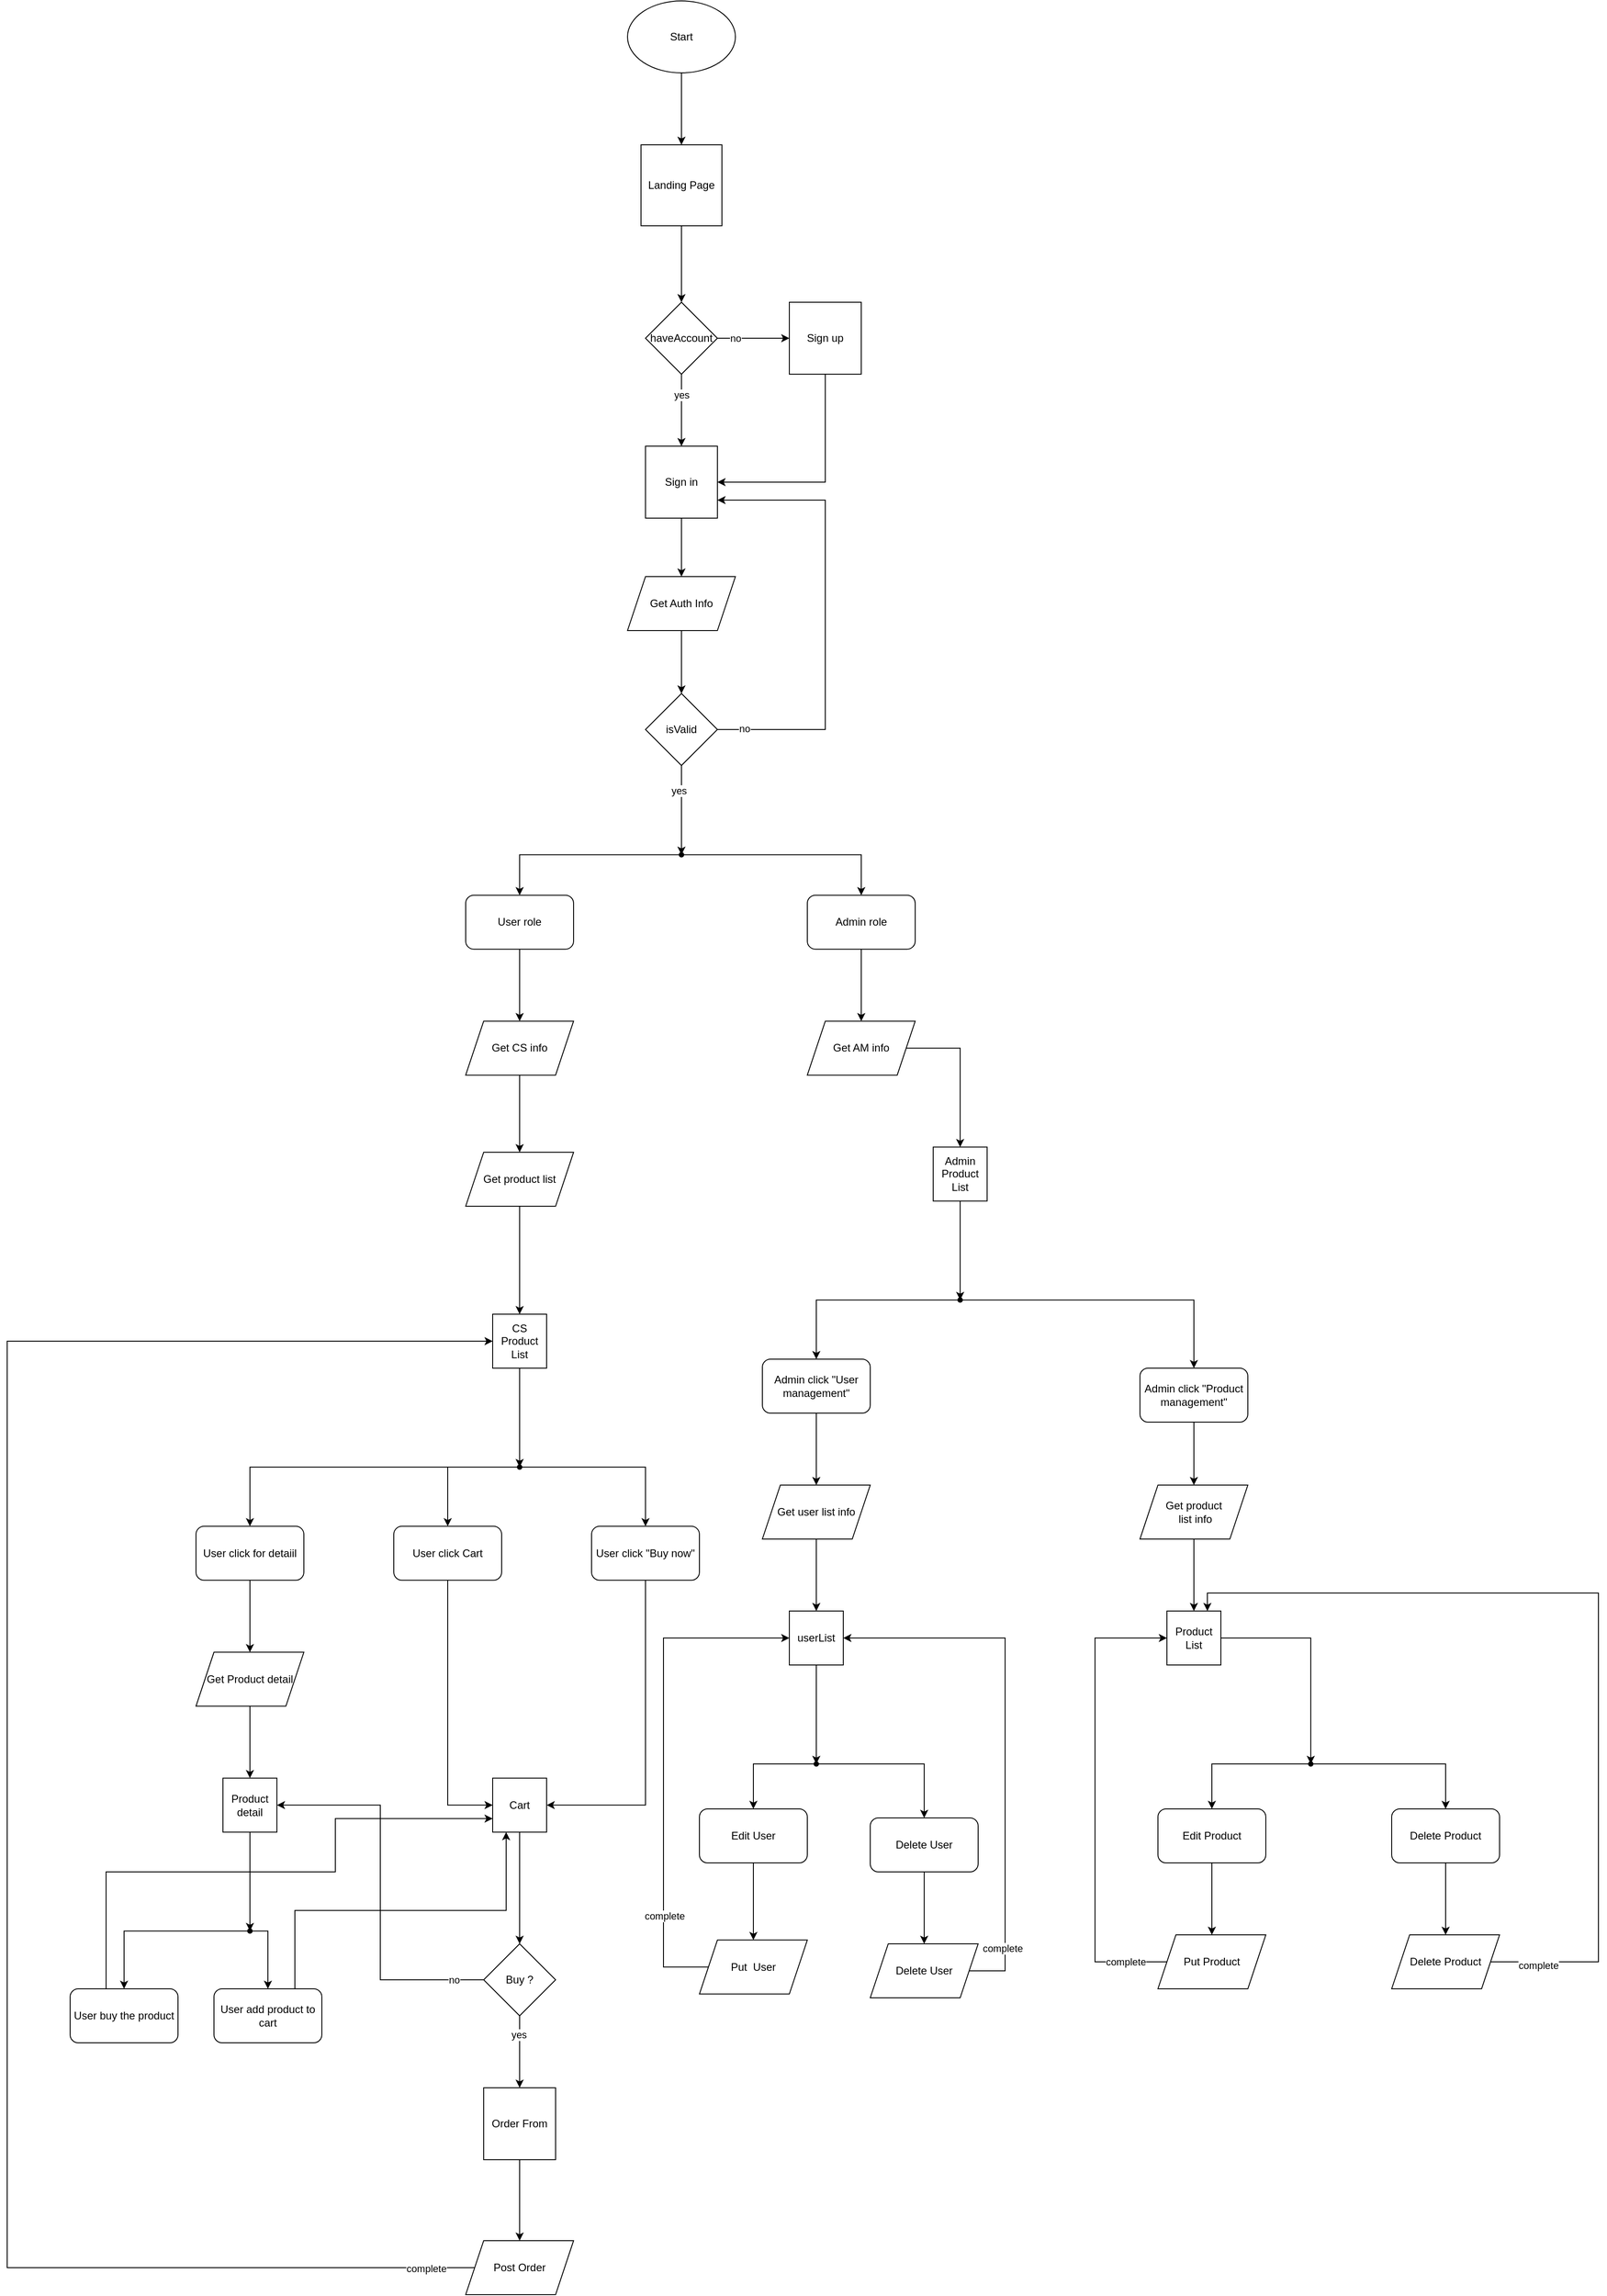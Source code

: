 <mxfile version="21.6.9" type="github">
  <diagram id="C5RBs43oDa-KdzZeNtuy" name="Page-1">
    <mxGraphModel dx="3760" dy="1613" grid="1" gridSize="10" guides="1" tooltips="1" connect="1" arrows="1" fold="1" page="1" pageScale="1" pageWidth="827" pageHeight="1169" math="0" shadow="0">
      <root>
        <mxCell id="WIyWlLk6GJQsqaUBKTNV-0" />
        <mxCell id="WIyWlLk6GJQsqaUBKTNV-1" parent="WIyWlLk6GJQsqaUBKTNV-0" />
        <mxCell id="byHmETt_M6u5Pi3XQ0Mt-25" style="edgeStyle=orthogonalEdgeStyle;rounded=0;orthogonalLoop=1;jettySize=auto;html=1;entryX=0.5;entryY=0;entryDx=0;entryDy=0;" edge="1" parent="WIyWlLk6GJQsqaUBKTNV-1" source="byHmETt_M6u5Pi3XQ0Mt-10" target="byHmETt_M6u5Pi3XQ0Mt-22">
          <mxGeometry relative="1" as="geometry" />
        </mxCell>
        <mxCell id="byHmETt_M6u5Pi3XQ0Mt-10" value="Start" style="ellipse;whiteSpace=wrap;html=1;" vertex="1" parent="WIyWlLk6GJQsqaUBKTNV-1">
          <mxGeometry x="310" width="120" height="80" as="geometry" />
        </mxCell>
        <mxCell id="byHmETt_M6u5Pi3XQ0Mt-85" value="" style="edgeStyle=orthogonalEdgeStyle;rounded=0;orthogonalLoop=1;jettySize=auto;html=1;" edge="1" parent="WIyWlLk6GJQsqaUBKTNV-1" source="byHmETt_M6u5Pi3XQ0Mt-22" target="byHmETt_M6u5Pi3XQ0Mt-84">
          <mxGeometry relative="1" as="geometry" />
        </mxCell>
        <mxCell id="byHmETt_M6u5Pi3XQ0Mt-22" value="Landing Page" style="whiteSpace=wrap;html=1;aspect=fixed;" vertex="1" parent="WIyWlLk6GJQsqaUBKTNV-1">
          <mxGeometry x="325" y="160" width="90" height="90" as="geometry" />
        </mxCell>
        <mxCell id="byHmETt_M6u5Pi3XQ0Mt-84" value="haveAccount" style="rhombus;whiteSpace=wrap;html=1;" vertex="1" parent="WIyWlLk6GJQsqaUBKTNV-1">
          <mxGeometry x="330" y="335" width="80" height="80" as="geometry" />
        </mxCell>
        <mxCell id="byHmETt_M6u5Pi3XQ0Mt-97" style="edgeStyle=orthogonalEdgeStyle;rounded=0;orthogonalLoop=1;jettySize=auto;html=1;entryX=1;entryY=0.5;entryDx=0;entryDy=0;" edge="1" parent="WIyWlLk6GJQsqaUBKTNV-1" source="byHmETt_M6u5Pi3XQ0Mt-88" target="byHmETt_M6u5Pi3XQ0Mt-94">
          <mxGeometry relative="1" as="geometry">
            <mxPoint x="530.0" y="540" as="targetPoint" />
            <Array as="points">
              <mxPoint x="530" y="535" />
            </Array>
          </mxGeometry>
        </mxCell>
        <mxCell id="byHmETt_M6u5Pi3XQ0Mt-88" value="Sign up" style="whiteSpace=wrap;html=1;aspect=fixed;" vertex="1" parent="WIyWlLk6GJQsqaUBKTNV-1">
          <mxGeometry x="490" y="335" width="80" height="80" as="geometry" />
        </mxCell>
        <mxCell id="byHmETt_M6u5Pi3XQ0Mt-89" value="" style="edgeStyle=orthogonalEdgeStyle;rounded=0;orthogonalLoop=1;jettySize=auto;html=1;" edge="1" parent="WIyWlLk6GJQsqaUBKTNV-1" source="byHmETt_M6u5Pi3XQ0Mt-84" target="byHmETt_M6u5Pi3XQ0Mt-88">
          <mxGeometry relative="1" as="geometry" />
        </mxCell>
        <mxCell id="byHmETt_M6u5Pi3XQ0Mt-90" value="no" style="edgeLabel;html=1;align=center;verticalAlign=middle;resizable=0;points=[];" vertex="1" connectable="0" parent="byHmETt_M6u5Pi3XQ0Mt-89">
          <mxGeometry x="-0.505" relative="1" as="geometry">
            <mxPoint as="offset" />
          </mxGeometry>
        </mxCell>
        <mxCell id="byHmETt_M6u5Pi3XQ0Mt-100" value="" style="edgeStyle=orthogonalEdgeStyle;rounded=0;orthogonalLoop=1;jettySize=auto;html=1;" edge="1" parent="WIyWlLk6GJQsqaUBKTNV-1" source="byHmETt_M6u5Pi3XQ0Mt-112" target="byHmETt_M6u5Pi3XQ0Mt-99">
          <mxGeometry relative="1" as="geometry" />
        </mxCell>
        <mxCell id="byHmETt_M6u5Pi3XQ0Mt-94" value="Sign in" style="whiteSpace=wrap;html=1;aspect=fixed;" vertex="1" parent="WIyWlLk6GJQsqaUBKTNV-1">
          <mxGeometry x="330" y="495" width="80" height="80" as="geometry" />
        </mxCell>
        <mxCell id="byHmETt_M6u5Pi3XQ0Mt-95" value="" style="edgeStyle=orthogonalEdgeStyle;rounded=0;orthogonalLoop=1;jettySize=auto;html=1;" edge="1" parent="WIyWlLk6GJQsqaUBKTNV-1" source="byHmETt_M6u5Pi3XQ0Mt-84" target="byHmETt_M6u5Pi3XQ0Mt-94">
          <mxGeometry relative="1" as="geometry" />
        </mxCell>
        <mxCell id="byHmETt_M6u5Pi3XQ0Mt-96" value="yes" style="edgeLabel;html=1;align=center;verticalAlign=middle;resizable=0;points=[];" vertex="1" connectable="0" parent="byHmETt_M6u5Pi3XQ0Mt-95">
          <mxGeometry x="-0.442" relative="1" as="geometry">
            <mxPoint as="offset" />
          </mxGeometry>
        </mxCell>
        <mxCell id="byHmETt_M6u5Pi3XQ0Mt-101" style="edgeStyle=orthogonalEdgeStyle;rounded=0;orthogonalLoop=1;jettySize=auto;html=1;entryX=1;entryY=0.75;entryDx=0;entryDy=0;" edge="1" parent="WIyWlLk6GJQsqaUBKTNV-1" source="byHmETt_M6u5Pi3XQ0Mt-99" target="byHmETt_M6u5Pi3XQ0Mt-94">
          <mxGeometry relative="1" as="geometry">
            <Array as="points">
              <mxPoint x="530" y="810" />
              <mxPoint x="530" y="555" />
            </Array>
          </mxGeometry>
        </mxCell>
        <mxCell id="byHmETt_M6u5Pi3XQ0Mt-102" value="no" style="edgeLabel;html=1;align=center;verticalAlign=middle;resizable=0;points=[];" vertex="1" connectable="0" parent="byHmETt_M6u5Pi3XQ0Mt-101">
          <mxGeometry x="-0.511" y="-3" relative="1" as="geometry">
            <mxPoint x="-93" as="offset" />
          </mxGeometry>
        </mxCell>
        <mxCell id="byHmETt_M6u5Pi3XQ0Mt-105" value="" style="edgeStyle=orthogonalEdgeStyle;rounded=0;orthogonalLoop=1;jettySize=auto;html=1;" edge="1" parent="WIyWlLk6GJQsqaUBKTNV-1" source="byHmETt_M6u5Pi3XQ0Mt-99" target="byHmETt_M6u5Pi3XQ0Mt-104">
          <mxGeometry relative="1" as="geometry" />
        </mxCell>
        <mxCell id="byHmETt_M6u5Pi3XQ0Mt-106" value="yes" style="edgeLabel;html=1;align=center;verticalAlign=middle;resizable=0;points=[];" vertex="1" connectable="0" parent="byHmETt_M6u5Pi3XQ0Mt-105">
          <mxGeometry x="-0.446" y="-3" relative="1" as="geometry">
            <mxPoint as="offset" />
          </mxGeometry>
        </mxCell>
        <mxCell id="byHmETt_M6u5Pi3XQ0Mt-99" value="isValid" style="rhombus;whiteSpace=wrap;html=1;rounded=0;" vertex="1" parent="WIyWlLk6GJQsqaUBKTNV-1">
          <mxGeometry x="330" y="770" width="80" height="80" as="geometry" />
        </mxCell>
        <mxCell id="byHmETt_M6u5Pi3XQ0Mt-108" value="" style="edgeStyle=orthogonalEdgeStyle;rounded=0;orthogonalLoop=1;jettySize=auto;html=1;" edge="1" parent="WIyWlLk6GJQsqaUBKTNV-1" source="byHmETt_M6u5Pi3XQ0Mt-104" target="byHmETt_M6u5Pi3XQ0Mt-107">
          <mxGeometry relative="1" as="geometry" />
        </mxCell>
        <mxCell id="byHmETt_M6u5Pi3XQ0Mt-110" value="" style="edgeStyle=orthogonalEdgeStyle;rounded=0;orthogonalLoop=1;jettySize=auto;html=1;" edge="1" parent="WIyWlLk6GJQsqaUBKTNV-1" source="byHmETt_M6u5Pi3XQ0Mt-104" target="byHmETt_M6u5Pi3XQ0Mt-109">
          <mxGeometry relative="1" as="geometry" />
        </mxCell>
        <mxCell id="byHmETt_M6u5Pi3XQ0Mt-104" value="" style="shape=waypoint;sketch=0;size=6;pointerEvents=1;points=[];fillColor=default;resizable=0;rotatable=0;perimeter=centerPerimeter;snapToPoint=1;" vertex="1" parent="WIyWlLk6GJQsqaUBKTNV-1">
          <mxGeometry x="360" y="939.21" width="20" height="20" as="geometry" />
        </mxCell>
        <mxCell id="byHmETt_M6u5Pi3XQ0Mt-120" value="" style="edgeStyle=orthogonalEdgeStyle;rounded=0;orthogonalLoop=1;jettySize=auto;html=1;" edge="1" parent="WIyWlLk6GJQsqaUBKTNV-1" source="byHmETt_M6u5Pi3XQ0Mt-107" target="byHmETt_M6u5Pi3XQ0Mt-119">
          <mxGeometry relative="1" as="geometry" />
        </mxCell>
        <mxCell id="byHmETt_M6u5Pi3XQ0Mt-107" value="Admin role" style="rounded=1;whiteSpace=wrap;html=1;sketch=0;" vertex="1" parent="WIyWlLk6GJQsqaUBKTNV-1">
          <mxGeometry x="510" y="994.21" width="120" height="60" as="geometry" />
        </mxCell>
        <mxCell id="byHmETt_M6u5Pi3XQ0Mt-114" value="" style="edgeStyle=orthogonalEdgeStyle;rounded=0;orthogonalLoop=1;jettySize=auto;html=1;" edge="1" parent="WIyWlLk6GJQsqaUBKTNV-1" source="byHmETt_M6u5Pi3XQ0Mt-109" target="byHmETt_M6u5Pi3XQ0Mt-113">
          <mxGeometry relative="1" as="geometry" />
        </mxCell>
        <mxCell id="byHmETt_M6u5Pi3XQ0Mt-109" value="User role" style="rounded=1;whiteSpace=wrap;html=1;sketch=0;" vertex="1" parent="WIyWlLk6GJQsqaUBKTNV-1">
          <mxGeometry x="130" y="994.21" width="120" height="60" as="geometry" />
        </mxCell>
        <mxCell id="byHmETt_M6u5Pi3XQ0Mt-111" value="" style="edgeStyle=orthogonalEdgeStyle;rounded=0;orthogonalLoop=1;jettySize=auto;html=1;" edge="1" parent="WIyWlLk6GJQsqaUBKTNV-1" source="byHmETt_M6u5Pi3XQ0Mt-94" target="byHmETt_M6u5Pi3XQ0Mt-112">
          <mxGeometry relative="1" as="geometry">
            <mxPoint x="370" y="575" as="sourcePoint" />
            <mxPoint x="370" y="655" as="targetPoint" />
          </mxGeometry>
        </mxCell>
        <mxCell id="byHmETt_M6u5Pi3XQ0Mt-112" value="Get Auth Info" style="shape=parallelogram;perimeter=parallelogramPerimeter;whiteSpace=wrap;html=1;fixedSize=1;rounded=0;" vertex="1" parent="WIyWlLk6GJQsqaUBKTNV-1">
          <mxGeometry x="310" y="640" width="120" height="60" as="geometry" />
        </mxCell>
        <mxCell id="byHmETt_M6u5Pi3XQ0Mt-116" value="" style="edgeStyle=orthogonalEdgeStyle;rounded=0;orthogonalLoop=1;jettySize=auto;html=1;entryX=0.5;entryY=0;entryDx=0;entryDy=0;" edge="1" parent="WIyWlLk6GJQsqaUBKTNV-1" source="byHmETt_M6u5Pi3XQ0Mt-113" target="byHmETt_M6u5Pi3XQ0Mt-152">
          <mxGeometry relative="1" as="geometry">
            <mxPoint x="190.0" y="1274.21" as="targetPoint" />
          </mxGeometry>
        </mxCell>
        <mxCell id="byHmETt_M6u5Pi3XQ0Mt-113" value="Get CS info" style="shape=parallelogram;perimeter=parallelogramPerimeter;whiteSpace=wrap;html=1;fixedSize=1;rounded=0;sketch=0;" vertex="1" parent="WIyWlLk6GJQsqaUBKTNV-1">
          <mxGeometry x="130" y="1134.21" width="120" height="60" as="geometry" />
        </mxCell>
        <mxCell id="byHmETt_M6u5Pi3XQ0Mt-125" value="" style="edgeStyle=orthogonalEdgeStyle;rounded=0;orthogonalLoop=1;jettySize=auto;html=1;" edge="1" parent="WIyWlLk6GJQsqaUBKTNV-1" source="byHmETt_M6u5Pi3XQ0Mt-117" target="byHmETt_M6u5Pi3XQ0Mt-124">
          <mxGeometry relative="1" as="geometry" />
        </mxCell>
        <mxCell id="byHmETt_M6u5Pi3XQ0Mt-117" value="CS Product List" style="whiteSpace=wrap;html=1;aspect=fixed;" vertex="1" parent="WIyWlLk6GJQsqaUBKTNV-1">
          <mxGeometry x="160" y="1460" width="60" height="60" as="geometry" />
        </mxCell>
        <mxCell id="byHmETt_M6u5Pi3XQ0Mt-118" value="" style="edgeStyle=orthogonalEdgeStyle;rounded=0;orthogonalLoop=1;jettySize=auto;html=1;" edge="1" parent="WIyWlLk6GJQsqaUBKTNV-1" source="byHmETt_M6u5Pi3XQ0Mt-152" target="byHmETt_M6u5Pi3XQ0Mt-117">
          <mxGeometry relative="1" as="geometry" />
        </mxCell>
        <mxCell id="byHmETt_M6u5Pi3XQ0Mt-119" value="Get AM info" style="shape=parallelogram;perimeter=parallelogramPerimeter;whiteSpace=wrap;html=1;fixedSize=1;rounded=0;sketch=0;" vertex="1" parent="WIyWlLk6GJQsqaUBKTNV-1">
          <mxGeometry x="510" y="1134.21" width="120" height="60" as="geometry" />
        </mxCell>
        <mxCell id="byHmETt_M6u5Pi3XQ0Mt-138" value="" style="edgeStyle=orthogonalEdgeStyle;rounded=0;orthogonalLoop=1;jettySize=auto;html=1;" edge="1" parent="WIyWlLk6GJQsqaUBKTNV-1" source="byHmETt_M6u5Pi3XQ0Mt-121" target="byHmETt_M6u5Pi3XQ0Mt-137">
          <mxGeometry relative="1" as="geometry" />
        </mxCell>
        <mxCell id="byHmETt_M6u5Pi3XQ0Mt-121" value="Admin Product List" style="whiteSpace=wrap;html=1;aspect=fixed;" vertex="1" parent="WIyWlLk6GJQsqaUBKTNV-1">
          <mxGeometry x="650" y="1274.21" width="60" height="60" as="geometry" />
        </mxCell>
        <mxCell id="byHmETt_M6u5Pi3XQ0Mt-122" value="" style="edgeStyle=orthogonalEdgeStyle;rounded=0;orthogonalLoop=1;jettySize=auto;html=1;" edge="1" parent="WIyWlLk6GJQsqaUBKTNV-1" source="byHmETt_M6u5Pi3XQ0Mt-119" target="byHmETt_M6u5Pi3XQ0Mt-121">
          <mxGeometry relative="1" as="geometry" />
        </mxCell>
        <mxCell id="byHmETt_M6u5Pi3XQ0Mt-132" value="" style="edgeStyle=orthogonalEdgeStyle;rounded=0;orthogonalLoop=1;jettySize=auto;html=1;" edge="1" parent="WIyWlLk6GJQsqaUBKTNV-1" source="byHmETt_M6u5Pi3XQ0Mt-124" target="byHmETt_M6u5Pi3XQ0Mt-131">
          <mxGeometry relative="1" as="geometry" />
        </mxCell>
        <mxCell id="byHmETt_M6u5Pi3XQ0Mt-135" value="" style="edgeStyle=orthogonalEdgeStyle;rounded=0;orthogonalLoop=1;jettySize=auto;html=1;" edge="1" parent="WIyWlLk6GJQsqaUBKTNV-1" source="byHmETt_M6u5Pi3XQ0Mt-124" target="byHmETt_M6u5Pi3XQ0Mt-134">
          <mxGeometry relative="1" as="geometry" />
        </mxCell>
        <mxCell id="byHmETt_M6u5Pi3XQ0Mt-124" value="" style="shape=waypoint;sketch=0;size=6;pointerEvents=1;points=[];fillColor=default;resizable=0;rotatable=0;perimeter=centerPerimeter;snapToPoint=1;" vertex="1" parent="WIyWlLk6GJQsqaUBKTNV-1">
          <mxGeometry x="180" y="1620" width="20" height="20" as="geometry" />
        </mxCell>
        <mxCell id="byHmETt_M6u5Pi3XQ0Mt-190" value="" style="edgeStyle=orthogonalEdgeStyle;rounded=0;orthogonalLoop=1;jettySize=auto;html=1;" edge="1" parent="WIyWlLk6GJQsqaUBKTNV-1" source="byHmETt_M6u5Pi3XQ0Mt-128" target="byHmETt_M6u5Pi3XQ0Mt-189">
          <mxGeometry relative="1" as="geometry" />
        </mxCell>
        <mxCell id="byHmETt_M6u5Pi3XQ0Mt-128" value="Cart" style="whiteSpace=wrap;html=1;aspect=fixed;" vertex="1" parent="WIyWlLk6GJQsqaUBKTNV-1">
          <mxGeometry x="160" y="1975.79" width="60" height="60" as="geometry" />
        </mxCell>
        <mxCell id="byHmETt_M6u5Pi3XQ0Mt-133" style="edgeStyle=orthogonalEdgeStyle;rounded=0;orthogonalLoop=1;jettySize=auto;html=1;entryX=0;entryY=0.5;entryDx=0;entryDy=0;" edge="1" parent="WIyWlLk6GJQsqaUBKTNV-1" source="byHmETt_M6u5Pi3XQ0Mt-131" target="byHmETt_M6u5Pi3XQ0Mt-128">
          <mxGeometry relative="1" as="geometry">
            <mxPoint x="-170" y="1735.79" as="targetPoint" />
            <Array as="points">
              <mxPoint x="110" y="2006" />
            </Array>
          </mxGeometry>
        </mxCell>
        <mxCell id="byHmETt_M6u5Pi3XQ0Mt-131" value="User click Cart" style="rounded=1;whiteSpace=wrap;html=1;sketch=0;" vertex="1" parent="WIyWlLk6GJQsqaUBKTNV-1">
          <mxGeometry x="50" y="1695.79" width="120" height="60" as="geometry" />
        </mxCell>
        <mxCell id="byHmETt_M6u5Pi3XQ0Mt-136" style="edgeStyle=orthogonalEdgeStyle;rounded=0;orthogonalLoop=1;jettySize=auto;html=1;entryX=1;entryY=0.5;entryDx=0;entryDy=0;" edge="1" parent="WIyWlLk6GJQsqaUBKTNV-1" source="byHmETt_M6u5Pi3XQ0Mt-134" target="byHmETt_M6u5Pi3XQ0Mt-128">
          <mxGeometry relative="1" as="geometry">
            <Array as="points">
              <mxPoint x="330" y="2006" />
            </Array>
          </mxGeometry>
        </mxCell>
        <mxCell id="byHmETt_M6u5Pi3XQ0Mt-134" value="User click &quot;Buy now&quot;" style="rounded=1;whiteSpace=wrap;html=1;sketch=0;" vertex="1" parent="WIyWlLk6GJQsqaUBKTNV-1">
          <mxGeometry x="270" y="1695.79" width="120" height="60" as="geometry" />
        </mxCell>
        <mxCell id="byHmETt_M6u5Pi3XQ0Mt-140" value="" style="edgeStyle=orthogonalEdgeStyle;rounded=0;orthogonalLoop=1;jettySize=auto;html=1;" edge="1" parent="WIyWlLk6GJQsqaUBKTNV-1" source="byHmETt_M6u5Pi3XQ0Mt-137" target="byHmETt_M6u5Pi3XQ0Mt-139">
          <mxGeometry relative="1" as="geometry" />
        </mxCell>
        <mxCell id="byHmETt_M6u5Pi3XQ0Mt-142" value="" style="edgeStyle=orthogonalEdgeStyle;rounded=0;orthogonalLoop=1;jettySize=auto;html=1;" edge="1" parent="WIyWlLk6GJQsqaUBKTNV-1" source="byHmETt_M6u5Pi3XQ0Mt-137" target="byHmETt_M6u5Pi3XQ0Mt-141">
          <mxGeometry relative="1" as="geometry" />
        </mxCell>
        <mxCell id="byHmETt_M6u5Pi3XQ0Mt-137" value="" style="shape=waypoint;sketch=0;size=6;pointerEvents=1;points=[];fillColor=default;resizable=0;rotatable=0;perimeter=centerPerimeter;snapToPoint=1;" vertex="1" parent="WIyWlLk6GJQsqaUBKTNV-1">
          <mxGeometry x="670" y="1434.21" width="20" height="20" as="geometry" />
        </mxCell>
        <mxCell id="byHmETt_M6u5Pi3XQ0Mt-144" value="" style="edgeStyle=orthogonalEdgeStyle;rounded=0;orthogonalLoop=1;jettySize=auto;html=1;" edge="1" parent="WIyWlLk6GJQsqaUBKTNV-1" source="byHmETt_M6u5Pi3XQ0Mt-139" target="byHmETt_M6u5Pi3XQ0Mt-143">
          <mxGeometry relative="1" as="geometry" />
        </mxCell>
        <mxCell id="byHmETt_M6u5Pi3XQ0Mt-139" value="Admin click &quot;User management&quot;" style="rounded=1;whiteSpace=wrap;html=1;sketch=0;" vertex="1" parent="WIyWlLk6GJQsqaUBKTNV-1">
          <mxGeometry x="460" y="1510" width="120" height="60" as="geometry" />
        </mxCell>
        <mxCell id="byHmETt_M6u5Pi3XQ0Mt-146" value="" style="edgeStyle=orthogonalEdgeStyle;rounded=0;orthogonalLoop=1;jettySize=auto;html=1;" edge="1" parent="WIyWlLk6GJQsqaUBKTNV-1" source="byHmETt_M6u5Pi3XQ0Mt-141" target="byHmETt_M6u5Pi3XQ0Mt-145">
          <mxGeometry relative="1" as="geometry" />
        </mxCell>
        <mxCell id="byHmETt_M6u5Pi3XQ0Mt-141" value="Admin click &quot;Product management&quot;" style="rounded=1;whiteSpace=wrap;html=1;sketch=0;" vertex="1" parent="WIyWlLk6GJQsqaUBKTNV-1">
          <mxGeometry x="880" y="1520" width="120" height="60" as="geometry" />
        </mxCell>
        <mxCell id="byHmETt_M6u5Pi3XQ0Mt-143" value="Get user list info" style="shape=parallelogram;perimeter=parallelogramPerimeter;whiteSpace=wrap;html=1;fixedSize=1;rounded=0;sketch=0;" vertex="1" parent="WIyWlLk6GJQsqaUBKTNV-1">
          <mxGeometry x="460" y="1650" width="120" height="60" as="geometry" />
        </mxCell>
        <mxCell id="byHmETt_M6u5Pi3XQ0Mt-145" value="Get product&lt;br&gt;&amp;nbsp;list info" style="shape=parallelogram;perimeter=parallelogramPerimeter;whiteSpace=wrap;html=1;fixedSize=1;rounded=0;sketch=0;" vertex="1" parent="WIyWlLk6GJQsqaUBKTNV-1">
          <mxGeometry x="880" y="1650" width="120" height="60" as="geometry" />
        </mxCell>
        <mxCell id="byHmETt_M6u5Pi3XQ0Mt-154" value="" style="edgeStyle=orthogonalEdgeStyle;rounded=0;orthogonalLoop=1;jettySize=auto;html=1;" edge="1" parent="WIyWlLk6GJQsqaUBKTNV-1" source="byHmETt_M6u5Pi3XQ0Mt-147" target="byHmETt_M6u5Pi3XQ0Mt-153">
          <mxGeometry relative="1" as="geometry" />
        </mxCell>
        <mxCell id="byHmETt_M6u5Pi3XQ0Mt-147" value="userList" style="whiteSpace=wrap;html=1;aspect=fixed;" vertex="1" parent="WIyWlLk6GJQsqaUBKTNV-1">
          <mxGeometry x="490" y="1790" width="60" height="60" as="geometry" />
        </mxCell>
        <mxCell id="byHmETt_M6u5Pi3XQ0Mt-148" value="" style="edgeStyle=orthogonalEdgeStyle;rounded=0;orthogonalLoop=1;jettySize=auto;html=1;" edge="1" parent="WIyWlLk6GJQsqaUBKTNV-1" source="byHmETt_M6u5Pi3XQ0Mt-143" target="byHmETt_M6u5Pi3XQ0Mt-147">
          <mxGeometry relative="1" as="geometry" />
        </mxCell>
        <mxCell id="byHmETt_M6u5Pi3XQ0Mt-162" value="" style="edgeStyle=orthogonalEdgeStyle;rounded=0;orthogonalLoop=1;jettySize=auto;html=1;" edge="1" parent="WIyWlLk6GJQsqaUBKTNV-1" source="byHmETt_M6u5Pi3XQ0Mt-149" target="byHmETt_M6u5Pi3XQ0Mt-161">
          <mxGeometry relative="1" as="geometry">
            <Array as="points">
              <mxPoint x="1070" y="1820" />
              <mxPoint x="1070" y="1960" />
            </Array>
          </mxGeometry>
        </mxCell>
        <mxCell id="byHmETt_M6u5Pi3XQ0Mt-149" value="Product List" style="whiteSpace=wrap;html=1;aspect=fixed;" vertex="1" parent="WIyWlLk6GJQsqaUBKTNV-1">
          <mxGeometry x="910" y="1790" width="60" height="60" as="geometry" />
        </mxCell>
        <mxCell id="byHmETt_M6u5Pi3XQ0Mt-150" value="" style="edgeStyle=orthogonalEdgeStyle;rounded=0;orthogonalLoop=1;jettySize=auto;html=1;" edge="1" parent="WIyWlLk6GJQsqaUBKTNV-1" source="byHmETt_M6u5Pi3XQ0Mt-145" target="byHmETt_M6u5Pi3XQ0Mt-149">
          <mxGeometry relative="1" as="geometry" />
        </mxCell>
        <mxCell id="byHmETt_M6u5Pi3XQ0Mt-152" value="Get product list" style="shape=parallelogram;perimeter=parallelogramPerimeter;whiteSpace=wrap;html=1;fixedSize=1;" vertex="1" parent="WIyWlLk6GJQsqaUBKTNV-1">
          <mxGeometry x="130" y="1280" width="120" height="60" as="geometry" />
        </mxCell>
        <mxCell id="byHmETt_M6u5Pi3XQ0Mt-156" value="" style="edgeStyle=orthogonalEdgeStyle;rounded=0;orthogonalLoop=1;jettySize=auto;html=1;" edge="1" parent="WIyWlLk6GJQsqaUBKTNV-1" source="byHmETt_M6u5Pi3XQ0Mt-153" target="byHmETt_M6u5Pi3XQ0Mt-155">
          <mxGeometry relative="1" as="geometry">
            <Array as="points">
              <mxPoint x="450" y="1960" />
            </Array>
          </mxGeometry>
        </mxCell>
        <mxCell id="byHmETt_M6u5Pi3XQ0Mt-158" value="" style="edgeStyle=orthogonalEdgeStyle;rounded=0;orthogonalLoop=1;jettySize=auto;html=1;" edge="1" parent="WIyWlLk6GJQsqaUBKTNV-1" source="byHmETt_M6u5Pi3XQ0Mt-153" target="byHmETt_M6u5Pi3XQ0Mt-157">
          <mxGeometry relative="1" as="geometry" />
        </mxCell>
        <mxCell id="byHmETt_M6u5Pi3XQ0Mt-153" value="" style="shape=waypoint;sketch=0;size=6;pointerEvents=1;points=[];fillColor=default;resizable=0;rotatable=0;perimeter=centerPerimeter;snapToPoint=1;" vertex="1" parent="WIyWlLk6GJQsqaUBKTNV-1">
          <mxGeometry x="510" y="1950" width="20" height="20" as="geometry" />
        </mxCell>
        <mxCell id="byHmETt_M6u5Pi3XQ0Mt-208" value="" style="edgeStyle=orthogonalEdgeStyle;rounded=0;orthogonalLoop=1;jettySize=auto;html=1;" edge="1" parent="WIyWlLk6GJQsqaUBKTNV-1" source="byHmETt_M6u5Pi3XQ0Mt-155" target="byHmETt_M6u5Pi3XQ0Mt-207">
          <mxGeometry relative="1" as="geometry" />
        </mxCell>
        <mxCell id="byHmETt_M6u5Pi3XQ0Mt-155" value="Edit User" style="rounded=1;whiteSpace=wrap;html=1;sketch=0;" vertex="1" parent="WIyWlLk6GJQsqaUBKTNV-1">
          <mxGeometry x="390" y="2010" width="120" height="60" as="geometry" />
        </mxCell>
        <mxCell id="byHmETt_M6u5Pi3XQ0Mt-203" value="" style="edgeStyle=orthogonalEdgeStyle;rounded=0;orthogonalLoop=1;jettySize=auto;html=1;" edge="1" parent="WIyWlLk6GJQsqaUBKTNV-1" source="byHmETt_M6u5Pi3XQ0Mt-157" target="byHmETt_M6u5Pi3XQ0Mt-202">
          <mxGeometry relative="1" as="geometry" />
        </mxCell>
        <mxCell id="byHmETt_M6u5Pi3XQ0Mt-157" value="Delete User" style="rounded=1;whiteSpace=wrap;html=1;sketch=0;" vertex="1" parent="WIyWlLk6GJQsqaUBKTNV-1">
          <mxGeometry x="580" y="2020" width="120" height="60" as="geometry" />
        </mxCell>
        <mxCell id="byHmETt_M6u5Pi3XQ0Mt-164" value="" style="edgeStyle=orthogonalEdgeStyle;rounded=0;orthogonalLoop=1;jettySize=auto;html=1;" edge="1" parent="WIyWlLk6GJQsqaUBKTNV-1" source="byHmETt_M6u5Pi3XQ0Mt-161" target="byHmETt_M6u5Pi3XQ0Mt-163">
          <mxGeometry relative="1" as="geometry" />
        </mxCell>
        <mxCell id="byHmETt_M6u5Pi3XQ0Mt-166" value="" style="edgeStyle=orthogonalEdgeStyle;rounded=0;orthogonalLoop=1;jettySize=auto;html=1;" edge="1" parent="WIyWlLk6GJQsqaUBKTNV-1" source="byHmETt_M6u5Pi3XQ0Mt-161" target="byHmETt_M6u5Pi3XQ0Mt-165">
          <mxGeometry relative="1" as="geometry" />
        </mxCell>
        <mxCell id="byHmETt_M6u5Pi3XQ0Mt-161" value="" style="shape=waypoint;sketch=0;size=6;pointerEvents=1;points=[];fillColor=default;resizable=0;rotatable=0;perimeter=centerPerimeter;snapToPoint=1;" vertex="1" parent="WIyWlLk6GJQsqaUBKTNV-1">
          <mxGeometry x="1060" y="1950" width="20" height="20" as="geometry" />
        </mxCell>
        <mxCell id="byHmETt_M6u5Pi3XQ0Mt-212" value="" style="edgeStyle=orthogonalEdgeStyle;rounded=0;orthogonalLoop=1;jettySize=auto;html=1;" edge="1" parent="WIyWlLk6GJQsqaUBKTNV-1" source="byHmETt_M6u5Pi3XQ0Mt-163" target="byHmETt_M6u5Pi3XQ0Mt-211">
          <mxGeometry relative="1" as="geometry" />
        </mxCell>
        <mxCell id="byHmETt_M6u5Pi3XQ0Mt-163" value="Edit Product" style="rounded=1;whiteSpace=wrap;html=1;sketch=0;" vertex="1" parent="WIyWlLk6GJQsqaUBKTNV-1">
          <mxGeometry x="900" y="2010" width="120" height="60" as="geometry" />
        </mxCell>
        <mxCell id="byHmETt_M6u5Pi3XQ0Mt-217" value="" style="edgeStyle=orthogonalEdgeStyle;rounded=0;orthogonalLoop=1;jettySize=auto;html=1;" edge="1" parent="WIyWlLk6GJQsqaUBKTNV-1" source="byHmETt_M6u5Pi3XQ0Mt-165" target="byHmETt_M6u5Pi3XQ0Mt-216">
          <mxGeometry relative="1" as="geometry" />
        </mxCell>
        <mxCell id="byHmETt_M6u5Pi3XQ0Mt-165" value="Delete Product" style="rounded=1;whiteSpace=wrap;html=1;sketch=0;" vertex="1" parent="WIyWlLk6GJQsqaUBKTNV-1">
          <mxGeometry x="1160" y="2010" width="120" height="60" as="geometry" />
        </mxCell>
        <mxCell id="byHmETt_M6u5Pi3XQ0Mt-174" value="" style="edgeStyle=orthogonalEdgeStyle;rounded=0;orthogonalLoop=1;jettySize=auto;html=1;" edge="1" parent="WIyWlLk6GJQsqaUBKTNV-1" source="byHmETt_M6u5Pi3XQ0Mt-171" target="byHmETt_M6u5Pi3XQ0Mt-173">
          <mxGeometry relative="1" as="geometry" />
        </mxCell>
        <mxCell id="byHmETt_M6u5Pi3XQ0Mt-171" value="User click for detaiil" style="rounded=1;whiteSpace=wrap;html=1;" vertex="1" parent="WIyWlLk6GJQsqaUBKTNV-1">
          <mxGeometry x="-170" y="1695.79" width="120" height="60" as="geometry" />
        </mxCell>
        <mxCell id="byHmETt_M6u5Pi3XQ0Mt-172" value="" style="edgeStyle=orthogonalEdgeStyle;rounded=0;orthogonalLoop=1;jettySize=auto;html=1;" edge="1" parent="WIyWlLk6GJQsqaUBKTNV-1" source="byHmETt_M6u5Pi3XQ0Mt-124" target="byHmETt_M6u5Pi3XQ0Mt-171">
          <mxGeometry relative="1" as="geometry" />
        </mxCell>
        <mxCell id="byHmETt_M6u5Pi3XQ0Mt-173" value="Get Product detail" style="shape=parallelogram;perimeter=parallelogramPerimeter;whiteSpace=wrap;html=1;fixedSize=1;rounded=0;" vertex="1" parent="WIyWlLk6GJQsqaUBKTNV-1">
          <mxGeometry x="-170" y="1835.79" width="120" height="60" as="geometry" />
        </mxCell>
        <mxCell id="byHmETt_M6u5Pi3XQ0Mt-180" value="" style="edgeStyle=orthogonalEdgeStyle;rounded=0;orthogonalLoop=1;jettySize=auto;html=1;" edge="1" parent="WIyWlLk6GJQsqaUBKTNV-1" source="byHmETt_M6u5Pi3XQ0Mt-175" target="byHmETt_M6u5Pi3XQ0Mt-179">
          <mxGeometry relative="1" as="geometry" />
        </mxCell>
        <mxCell id="byHmETt_M6u5Pi3XQ0Mt-175" value="Product detail" style="whiteSpace=wrap;html=1;aspect=fixed;" vertex="1" parent="WIyWlLk6GJQsqaUBKTNV-1">
          <mxGeometry x="-140" y="1975.79" width="60" height="60" as="geometry" />
        </mxCell>
        <mxCell id="byHmETt_M6u5Pi3XQ0Mt-176" value="" style="edgeStyle=orthogonalEdgeStyle;rounded=0;orthogonalLoop=1;jettySize=auto;html=1;" edge="1" parent="WIyWlLk6GJQsqaUBKTNV-1" source="byHmETt_M6u5Pi3XQ0Mt-173" target="byHmETt_M6u5Pi3XQ0Mt-175">
          <mxGeometry relative="1" as="geometry" />
        </mxCell>
        <mxCell id="byHmETt_M6u5Pi3XQ0Mt-184" value="" style="edgeStyle=orthogonalEdgeStyle;rounded=0;orthogonalLoop=1;jettySize=auto;html=1;" edge="1" parent="WIyWlLk6GJQsqaUBKTNV-1" source="byHmETt_M6u5Pi3XQ0Mt-179" target="byHmETt_M6u5Pi3XQ0Mt-183">
          <mxGeometry relative="1" as="geometry" />
        </mxCell>
        <mxCell id="byHmETt_M6u5Pi3XQ0Mt-186" value="" style="edgeStyle=orthogonalEdgeStyle;rounded=0;orthogonalLoop=1;jettySize=auto;html=1;" edge="1" parent="WIyWlLk6GJQsqaUBKTNV-1" source="byHmETt_M6u5Pi3XQ0Mt-179" target="byHmETt_M6u5Pi3XQ0Mt-185">
          <mxGeometry relative="1" as="geometry">
            <Array as="points">
              <mxPoint x="-90" y="2146" />
            </Array>
          </mxGeometry>
        </mxCell>
        <mxCell id="byHmETt_M6u5Pi3XQ0Mt-179" value="" style="shape=waypoint;sketch=0;size=6;pointerEvents=1;points=[];fillColor=default;resizable=0;rotatable=0;perimeter=centerPerimeter;snapToPoint=1;" vertex="1" parent="WIyWlLk6GJQsqaUBKTNV-1">
          <mxGeometry x="-120" y="2135.79" width="20" height="20" as="geometry" />
        </mxCell>
        <mxCell id="byHmETt_M6u5Pi3XQ0Mt-187" style="edgeStyle=orthogonalEdgeStyle;rounded=0;orthogonalLoop=1;jettySize=auto;html=1;entryX=0;entryY=0.75;entryDx=0;entryDy=0;" edge="1" parent="WIyWlLk6GJQsqaUBKTNV-1" source="byHmETt_M6u5Pi3XQ0Mt-183" target="byHmETt_M6u5Pi3XQ0Mt-128">
          <mxGeometry relative="1" as="geometry">
            <Array as="points">
              <mxPoint x="-270" y="2080" />
              <mxPoint x="-15" y="2080" />
              <mxPoint x="-15" y="2021" />
            </Array>
          </mxGeometry>
        </mxCell>
        <mxCell id="byHmETt_M6u5Pi3XQ0Mt-183" value="User buy the product" style="rounded=1;whiteSpace=wrap;html=1;sketch=0;" vertex="1" parent="WIyWlLk6GJQsqaUBKTNV-1">
          <mxGeometry x="-310" y="2210" width="120" height="60" as="geometry" />
        </mxCell>
        <mxCell id="byHmETt_M6u5Pi3XQ0Mt-188" style="edgeStyle=orthogonalEdgeStyle;rounded=0;orthogonalLoop=1;jettySize=auto;html=1;exitX=0.75;exitY=0;exitDx=0;exitDy=0;entryX=0.25;entryY=1;entryDx=0;entryDy=0;" edge="1" parent="WIyWlLk6GJQsqaUBKTNV-1" source="byHmETt_M6u5Pi3XQ0Mt-185" target="byHmETt_M6u5Pi3XQ0Mt-128">
          <mxGeometry relative="1" as="geometry" />
        </mxCell>
        <mxCell id="byHmETt_M6u5Pi3XQ0Mt-185" value="User add product to cart" style="rounded=1;whiteSpace=wrap;html=1;sketch=0;" vertex="1" parent="WIyWlLk6GJQsqaUBKTNV-1">
          <mxGeometry x="-150" y="2210" width="120" height="60" as="geometry" />
        </mxCell>
        <mxCell id="byHmETt_M6u5Pi3XQ0Mt-191" style="edgeStyle=orthogonalEdgeStyle;rounded=0;orthogonalLoop=1;jettySize=auto;html=1;entryX=1;entryY=0.5;entryDx=0;entryDy=0;" edge="1" parent="WIyWlLk6GJQsqaUBKTNV-1" source="byHmETt_M6u5Pi3XQ0Mt-189" target="byHmETt_M6u5Pi3XQ0Mt-175">
          <mxGeometry relative="1" as="geometry" />
        </mxCell>
        <mxCell id="byHmETt_M6u5Pi3XQ0Mt-192" value="no" style="edgeLabel;html=1;align=center;verticalAlign=middle;resizable=0;points=[];" vertex="1" connectable="0" parent="byHmETt_M6u5Pi3XQ0Mt-191">
          <mxGeometry x="-0.843" relative="1" as="geometry">
            <mxPoint as="offset" />
          </mxGeometry>
        </mxCell>
        <mxCell id="byHmETt_M6u5Pi3XQ0Mt-189" value="Buy ?" style="rhombus;whiteSpace=wrap;html=1;" vertex="1" parent="WIyWlLk6GJQsqaUBKTNV-1">
          <mxGeometry x="150" y="2160" width="80" height="80" as="geometry" />
        </mxCell>
        <mxCell id="byHmETt_M6u5Pi3XQ0Mt-197" value="" style="edgeStyle=orthogonalEdgeStyle;rounded=0;orthogonalLoop=1;jettySize=auto;html=1;" edge="1" parent="WIyWlLk6GJQsqaUBKTNV-1" source="byHmETt_M6u5Pi3XQ0Mt-193" target="byHmETt_M6u5Pi3XQ0Mt-196">
          <mxGeometry relative="1" as="geometry" />
        </mxCell>
        <mxCell id="byHmETt_M6u5Pi3XQ0Mt-193" value="Order From" style="whiteSpace=wrap;html=1;aspect=fixed;" vertex="1" parent="WIyWlLk6GJQsqaUBKTNV-1">
          <mxGeometry x="150" y="2320" width="80" height="80" as="geometry" />
        </mxCell>
        <mxCell id="byHmETt_M6u5Pi3XQ0Mt-194" value="" style="edgeStyle=orthogonalEdgeStyle;rounded=0;orthogonalLoop=1;jettySize=auto;html=1;" edge="1" parent="WIyWlLk6GJQsqaUBKTNV-1" source="byHmETt_M6u5Pi3XQ0Mt-189" target="byHmETt_M6u5Pi3XQ0Mt-193">
          <mxGeometry relative="1" as="geometry" />
        </mxCell>
        <mxCell id="byHmETt_M6u5Pi3XQ0Mt-195" value="yes" style="edgeLabel;html=1;align=center;verticalAlign=middle;resizable=0;points=[];" vertex="1" connectable="0" parent="byHmETt_M6u5Pi3XQ0Mt-194">
          <mxGeometry x="-0.469" y="-1" relative="1" as="geometry">
            <mxPoint as="offset" />
          </mxGeometry>
        </mxCell>
        <mxCell id="byHmETt_M6u5Pi3XQ0Mt-200" style="edgeStyle=orthogonalEdgeStyle;rounded=0;orthogonalLoop=1;jettySize=auto;html=1;entryX=0;entryY=0.5;entryDx=0;entryDy=0;" edge="1" parent="WIyWlLk6GJQsqaUBKTNV-1" source="byHmETt_M6u5Pi3XQ0Mt-196" target="byHmETt_M6u5Pi3XQ0Mt-117">
          <mxGeometry relative="1" as="geometry">
            <Array as="points">
              <mxPoint x="-380" y="2520" />
              <mxPoint x="-380" y="1490" />
            </Array>
          </mxGeometry>
        </mxCell>
        <mxCell id="byHmETt_M6u5Pi3XQ0Mt-201" value="complete&lt;br&gt;" style="edgeLabel;html=1;align=center;verticalAlign=middle;resizable=0;points=[];" vertex="1" connectable="0" parent="byHmETt_M6u5Pi3XQ0Mt-200">
          <mxGeometry x="-0.948" y="1" relative="1" as="geometry">
            <mxPoint as="offset" />
          </mxGeometry>
        </mxCell>
        <mxCell id="byHmETt_M6u5Pi3XQ0Mt-196" value="Post Order" style="shape=parallelogram;perimeter=parallelogramPerimeter;whiteSpace=wrap;html=1;fixedSize=1;" vertex="1" parent="WIyWlLk6GJQsqaUBKTNV-1">
          <mxGeometry x="130" y="2490" width="120" height="60" as="geometry" />
        </mxCell>
        <mxCell id="byHmETt_M6u5Pi3XQ0Mt-204" style="edgeStyle=orthogonalEdgeStyle;rounded=0;orthogonalLoop=1;jettySize=auto;html=1;exitX=1;exitY=0.5;exitDx=0;exitDy=0;entryX=1;entryY=0.5;entryDx=0;entryDy=0;" edge="1" parent="WIyWlLk6GJQsqaUBKTNV-1" source="byHmETt_M6u5Pi3XQ0Mt-202" target="byHmETt_M6u5Pi3XQ0Mt-147">
          <mxGeometry relative="1" as="geometry">
            <Array as="points">
              <mxPoint x="730" y="2190" />
              <mxPoint x="730" y="1820" />
            </Array>
          </mxGeometry>
        </mxCell>
        <mxCell id="byHmETt_M6u5Pi3XQ0Mt-206" value="complete&lt;br&gt;" style="edgeLabel;html=1;align=center;verticalAlign=middle;resizable=0;points=[];" vertex="1" connectable="0" parent="byHmETt_M6u5Pi3XQ0Mt-204">
          <mxGeometry x="-0.78" y="3" relative="1" as="geometry">
            <mxPoint as="offset" />
          </mxGeometry>
        </mxCell>
        <mxCell id="byHmETt_M6u5Pi3XQ0Mt-202" value="Delete User" style="shape=parallelogram;perimeter=parallelogramPerimeter;whiteSpace=wrap;html=1;fixedSize=1;rounded=0;sketch=0;" vertex="1" parent="WIyWlLk6GJQsqaUBKTNV-1">
          <mxGeometry x="580" y="2160" width="120" height="60" as="geometry" />
        </mxCell>
        <mxCell id="byHmETt_M6u5Pi3XQ0Mt-209" style="edgeStyle=orthogonalEdgeStyle;rounded=0;orthogonalLoop=1;jettySize=auto;html=1;entryX=0;entryY=0.5;entryDx=0;entryDy=0;" edge="1" parent="WIyWlLk6GJQsqaUBKTNV-1" source="byHmETt_M6u5Pi3XQ0Mt-207" target="byHmETt_M6u5Pi3XQ0Mt-147">
          <mxGeometry relative="1" as="geometry">
            <Array as="points">
              <mxPoint x="350" y="2186" />
              <mxPoint x="350" y="1820" />
            </Array>
          </mxGeometry>
        </mxCell>
        <mxCell id="byHmETt_M6u5Pi3XQ0Mt-210" value="complete" style="edgeLabel;html=1;align=center;verticalAlign=middle;resizable=0;points=[];" vertex="1" connectable="0" parent="byHmETt_M6u5Pi3XQ0Mt-209">
          <mxGeometry x="-0.615" y="-1" relative="1" as="geometry">
            <mxPoint as="offset" />
          </mxGeometry>
        </mxCell>
        <mxCell id="byHmETt_M6u5Pi3XQ0Mt-207" value="Put&amp;nbsp; User" style="shape=parallelogram;perimeter=parallelogramPerimeter;whiteSpace=wrap;html=1;fixedSize=1;rounded=0;sketch=0;" vertex="1" parent="WIyWlLk6GJQsqaUBKTNV-1">
          <mxGeometry x="390" y="2155.79" width="120" height="60" as="geometry" />
        </mxCell>
        <mxCell id="byHmETt_M6u5Pi3XQ0Mt-213" style="edgeStyle=orthogonalEdgeStyle;rounded=0;orthogonalLoop=1;jettySize=auto;html=1;exitX=0;exitY=0.5;exitDx=0;exitDy=0;entryX=0;entryY=0.5;entryDx=0;entryDy=0;" edge="1" parent="WIyWlLk6GJQsqaUBKTNV-1" source="byHmETt_M6u5Pi3XQ0Mt-211" target="byHmETt_M6u5Pi3XQ0Mt-149">
          <mxGeometry relative="1" as="geometry">
            <Array as="points">
              <mxPoint x="830" y="2180" />
              <mxPoint x="830" y="1820" />
            </Array>
          </mxGeometry>
        </mxCell>
        <mxCell id="byHmETt_M6u5Pi3XQ0Mt-214" value="complete" style="edgeLabel;html=1;align=center;verticalAlign=middle;resizable=0;points=[];" vertex="1" connectable="0" parent="byHmETt_M6u5Pi3XQ0Mt-213">
          <mxGeometry x="-0.819" relative="1" as="geometry">
            <mxPoint x="1" as="offset" />
          </mxGeometry>
        </mxCell>
        <mxCell id="byHmETt_M6u5Pi3XQ0Mt-211" value="Put Product" style="shape=parallelogram;perimeter=parallelogramPerimeter;whiteSpace=wrap;html=1;fixedSize=1;rounded=0;sketch=0;" vertex="1" parent="WIyWlLk6GJQsqaUBKTNV-1">
          <mxGeometry x="900" y="2150" width="120" height="60" as="geometry" />
        </mxCell>
        <mxCell id="byHmETt_M6u5Pi3XQ0Mt-218" style="edgeStyle=orthogonalEdgeStyle;rounded=0;orthogonalLoop=1;jettySize=auto;html=1;exitX=1;exitY=0.5;exitDx=0;exitDy=0;entryX=0.75;entryY=0;entryDx=0;entryDy=0;" edge="1" parent="WIyWlLk6GJQsqaUBKTNV-1" source="byHmETt_M6u5Pi3XQ0Mt-216" target="byHmETt_M6u5Pi3XQ0Mt-149">
          <mxGeometry relative="1" as="geometry">
            <Array as="points">
              <mxPoint x="1390" y="2180" />
              <mxPoint x="1390" y="1770" />
              <mxPoint x="955" y="1770" />
            </Array>
          </mxGeometry>
        </mxCell>
        <mxCell id="byHmETt_M6u5Pi3XQ0Mt-219" value="complete" style="edgeLabel;html=1;align=center;verticalAlign=middle;resizable=0;points=[];" vertex="1" connectable="0" parent="byHmETt_M6u5Pi3XQ0Mt-218">
          <mxGeometry x="-0.892" y="-4" relative="1" as="geometry">
            <mxPoint as="offset" />
          </mxGeometry>
        </mxCell>
        <mxCell id="byHmETt_M6u5Pi3XQ0Mt-216" value="Delete Product" style="shape=parallelogram;perimeter=parallelogramPerimeter;whiteSpace=wrap;html=1;fixedSize=1;rounded=0;sketch=0;" vertex="1" parent="WIyWlLk6GJQsqaUBKTNV-1">
          <mxGeometry x="1160" y="2150" width="120" height="60" as="geometry" />
        </mxCell>
      </root>
    </mxGraphModel>
  </diagram>
</mxfile>
